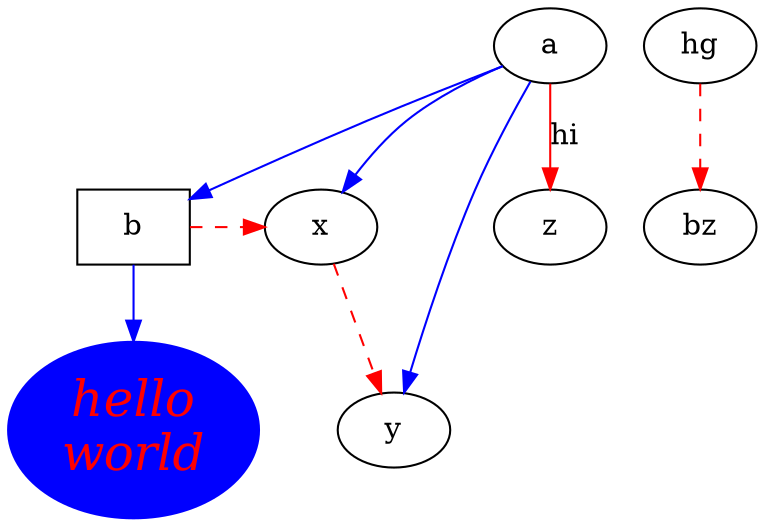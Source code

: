 digraph test {
    edge [color=blue];
    a -> b -> c;
    a -> {x y};
    a -> z [color=red, label="hi", weight=400];
    b [shape=box];
    c [label="hello\nworld",color=blue,fontsize=24,
	fontname="Palatino-Italic",fontcolor=red,style=filled];

    edge [style=dashed,color=red];
    b->x->y;
    {rank=same; b x}

    subgraph ads{
	hg -> bz
    }
}

